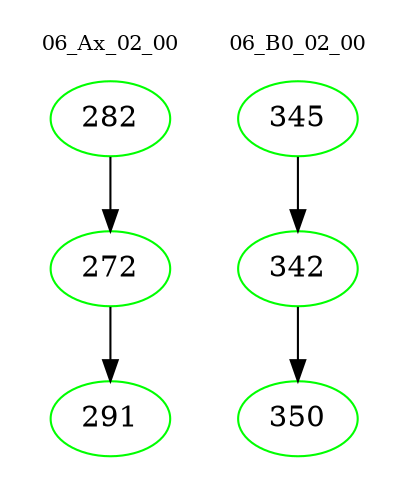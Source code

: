 digraph{
subgraph cluster_0 {
color = white
label = "06_Ax_02_00";
fontsize=10;
T0_282 [label="282", color="green"]
T0_282 -> T0_272 [color="black"]
T0_272 [label="272", color="green"]
T0_272 -> T0_291 [color="black"]
T0_291 [label="291", color="green"]
}
subgraph cluster_1 {
color = white
label = "06_B0_02_00";
fontsize=10;
T1_345 [label="345", color="green"]
T1_345 -> T1_342 [color="black"]
T1_342 [label="342", color="green"]
T1_342 -> T1_350 [color="black"]
T1_350 [label="350", color="green"]
}
}

